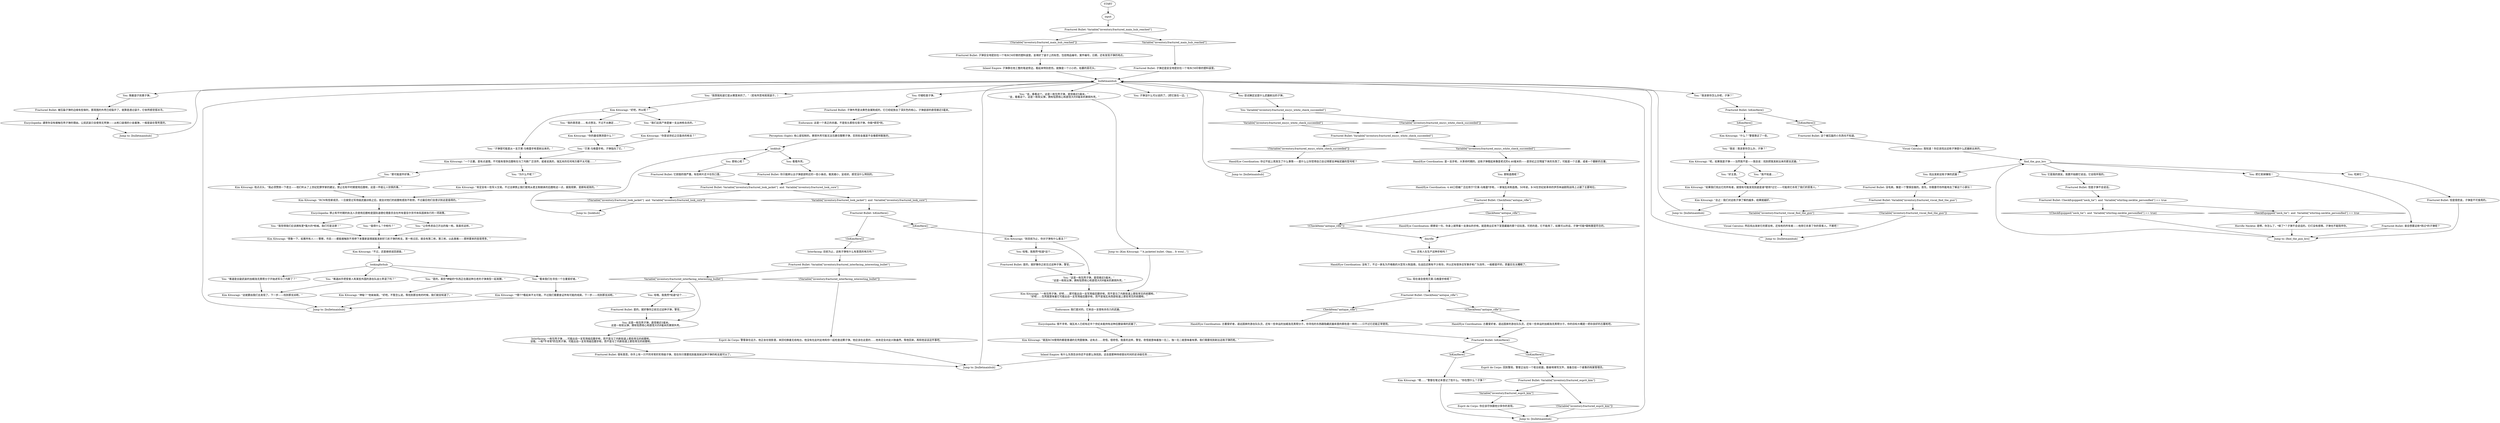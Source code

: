 # INVENTORY / FRACTURED BULLET
# By inspecting the bullet, you can find out that:
#1. The bullet came from a breech-loaded rifle.
#2. The bullet was shot from some distance, so this was probably not a mercy kill (white check.)
#3. The rifle used was a model mass-produced during the revolutionary war, and the surplus rifles/ammo are still a favourite with third-world guerrillas and Jamrock bangers.
# ==================================================
digraph G {
	  0 [label="START"];
	  1 [label="input"];
	  2 [label="You: 哇哦，我竟然*知道*这个……"];
	  3 [label="You: “值得什么？中枪吗？”"];
	  4 [label="Esprit de Corps: 警督身在远方，他正坐在锐影里，来回切换着无线电台。他没有在此时此地和你一起检查这颗子弹。他应该在这里的……他肯定会对此兴致盎然。等他回来，再和他谈谈这件事吧。"];
	  5 [label="Interfacing: 一枚包壳子弹……可能出自一支军用级后膛步枪，而不是马丁内斯街道上那些常见的前膛枪。\n没错。一枚*不寻常*的包壳子弹。可能出自一支军用级后膛步枪，而不是马丁内斯街道上那些常见的前膛枪。"];
	  6 [label="Fractured Bullet: 这个被压扁的小东西也不知道。"];
	  7 [label="Fractured Bullet: 但是子弹不会说话。"];
	  8 [label="Horrific Necktie: 是啊，你怎么了，*疯了*？子弹不会说话的。它们没有感情。子弹也不能陪伴你。"];
	  9 [label="Hand/Eye Coordination: 是一支步枪，大革命时期的。这枚子弹看起来像是老式的4.46毫米的——是世纪之交残留下来的东西了。可能是一个古董，或者一个翻新的古董。"];
	  10 [label="Fractured Bullet: Variable[\"inventory.fractured_look_jacket\"]  and  Variable[\"inventory.fractured_look_core\"]"];
	  11 [label="Variable[\"inventory.fractured_look_jacket\"]  and  Variable[\"inventory.fractured_look_core\"]", shape=diamond];
	  12 [label="!(Variable[\"inventory.fractured_look_jacket\"]  and  Variable[\"inventory.fractured_look_core\"])", shape=diamond];
	  13 [label="lookhub"];
	  14 [label="You: “让你考虑自己开出的每一枪。我喜欢这样。”"];
	  15 [label="You: “这是一枚包壳子弹，直径接近5毫米。”\n“这是一枚软尖弹，拥有铅质核心和直径大约8毫米的黄铜外壳。”"];
	  16 [label="You: “金，看看这个。这是一枚包壳子弹，直径接近5毫米。”\n“金，看看这个。这是一枚软尖弹，拥有铅质核心和直径大约8毫米的黄铜外壳。”"];
	  17 [label="Endurance: 这是一个真正的杀器。不是街头那些垃圾子弹。你能*感觉*到。"];
	  18 [label="Endurance: 我们是对的。它来自一支很有杀伤力的武器。"];
	  19 [label="Hand/Eye Coordination: 古董爱好者，遥远国家的游击队队员，还有一些幸运的加姆洛克黑帮分子。你寻找的东西跟隐藏武器库里的那些是一样的——只不过它还能正常使用。"];
	  20 [label="Jump to: [bulletmainhub]"];
	  21 [label="You: “难道凶手把受害人和某些外国的游击队战士弄混了吗？”"];
	  22 [label="Kim Kitsuragi: “到目前为止，你对子弹有什么看法？”"];
	  23 [label="You: 吃掉它！"];
	  24 [label="Encyclopedia: 禁止和平时期的执法人员使用后膛枪是国际道德伦理委员会在所有雷亚尔货币体系国家执行的一项政策。"];
	  25 [label="Perception (Sight): 核心是铅制的。黄铜外壳可能无法包裹住整颗子弹，否则软金属是不会像那样膨胀的。"];
	  26 [label="Kim Kitsuragi: “不过，还是继续说回调查。”"];
	  27 [label="Inland Empire: 子弹靠在他工整的笔迹旁边，看起来特别悲伤。就像是一个小小的，枯萎的菜花头。"];
	  28 [label="find_the_gun_bro"];
	  29 [label="You: 它是我的朋友。我要开始跟它说话。它会陪伴我的。"];
	  30 [label="Inland Empire: 有什么东西告诉你还不会那么快找到。这会是那种持续很长时间的史诗级任务……"];
	  31 [label="You: “我想我知道它是从哪里来的了。”（若有所思地晃晃袋子。）"];
	  32 [label="You: 隔着袋子抚摸子弹。"];
	  33 [label="Hand/Eye Coordination: 4.46口径被广泛应用于*贝莱-马格雷*步枪，一家瑞瓦肖制造商。50年前，B-M在世纪前革命的伊苏林迪剧院战场上占据了主要地位。"];
	  34 [label="Fractured Bullet: IsKimHere()"];
	  35 [label="IsKimHere()", shape=diamond];
	  36 [label="!(IsKimHere())", shape=diamond];
	  37 [label="Kim Kitsuragi: “RCM有些新成员，一旦接受过军用级武器训练之后，就会对他们的前膛枪感到不耐烦，不过最后他们会意识到这是值得的。”"];
	  38 [label="lookingforhub"];
	  39 [label="You: “我说：我该拿你怎么办，子弹？”"];
	  40 [label="Fractured Bullet: 但是很悲哀，子弹是不可食用的。"];
	  41 [label="Visual Calculus: 然后找出发射它的那支枪，还有枪的所有者——他用它杀害了你的受害人。不赖吧！"];
	  42 [label="You: 子弹没什么可以说的了。[把它放在一边。]"];
	  43 [label="Fractured Bullet: 你只能辨认出子弹底部附近的一些小条纹。极其细小，呈线状。感觉没什么特别的。"];
	  44 [label="You: “是的。某些*神秘的*东西正在跟这种古老的子弹类型一起发酵。”"];
	  45 [label="Fractured Bullet: 很有意思。你手上有一只不同寻常的军用级子弹。现在你只需要找到能发射这种子弹的枪支就可以了。"];
	  46 [label="Fractured Bullet: 是的。就好像你之前见过这种子弹，警官。"];
	  47 [label="Fractured Bullet: Variable[\"inventory.fractured_esprit_kim\"]"];
	  48 [label="Variable[\"inventory.fractured_esprit_kim\"]", shape=diamond];
	  49 [label="!(Variable[\"inventory.fractured_esprit_kim\"])", shape=diamond];
	  50 [label="Kim Kitsuragi: “*那个*看起来不太可能，不过我们需要查证所有可能的线索。下一步——找到那支凶枪。”"];
	  51 [label="Hand/Eye Coordination: 顺便说一句，你身上就带着一支类似的步枪。就是商业区地下室里藏着的那个旧玩意。可悲的是，它不能用了。如果可以的话，子弹*可能*跟枪膛是符合的。"];
	  52 [label="Fractured Bullet: IsKimHere()"];
	  53 [label="IsKimHere()", shape=diamond];
	  54 [label="!(IsKimHere())", shape=diamond];
	  55 [label="Kim Kitsuragi: “一枚包壳子弹。好吧……那可能出自一支军用级后膛步枪，而不是马丁内斯街道上那些常见的前膛枪。”\n“好吧……包壳就意味着它可能出自一支军用级后膛步枪，而不是瑞瓦肖西部街道上那些常见的前膛枪。”"];
	  56 [label="Fractured Bullet: IsKimHere()"];
	  57 [label="IsKimHere()", shape=diamond];
	  58 [label="!(IsKimHere())", shape=diamond];
	  59 [label="You: “我不知道……”"];
	  60 [label="Fractured Bullet: 它损毁的很严重。有些碎片还卡在伤口里。"];
	  61 [label="Kim Kitsuragi: 他点点头。“我必须赞扬一下君主——他们听从了上世纪犯罪学家的建议，禁止在和平时期使用后膛枪，这是一件挺让人钦佩的事。”"];
	  62 [label="Fractured Bullet: Variable[\"inventory.fractured_interfacing_interesting_bullet\"]"];
	  63 [label="Variable[\"inventory.fractured_interfacing_interesting_bullet\"]", shape=diamond];
	  64 [label="!(Variable[\"inventory.fractured_interfacing_interesting_bullet\"])", shape=diamond];
	  65 [label="Esprit de Corps: 回到警局，警督正站在一个柜台前面，勤奋地填写文件，准备交给一个疲惫的档案管理员。"];
	  66 [label="Kim Kitsuragi: “嗯……”警督在笔记本里记了些什么。“你在想什么？子弹？”"];
	  67 [label="You: “为什么不呢？”"];
	  68 [label="Fractured Bullet: 子弹还是安全地密封在一个有RCM印章的塑料袋里。"];
	  69 [label="Jump to: [find_the_gun_bro]"];
	  70 [label="You: 那制造商呢？"];
	  71 [label="Fractured Bullet: 子弹安全地密封在一个有RCM印章的塑料袋里。金填好了袋子上的标签，包括物品编号，案件编号，日期，还有发现子弹的地点。"];
	  72 [label="Fractured Bullet: 被压扁子弹的边缘有些锋利，那周围的外壳已经裂开了。就算是透过袋子，它依然感觉很冰冷。"];
	  73 [label="Fractured Bullet: 子弹外壳是淡黄色金属制成的。它已经绽放出了深灰色的核心。子弹底部的直径接近5毫米。"];
	  74 [label="Hand/Eye Coordination: 你记不起上周发生了什么事情——是什么让你觉得自己会记得那支神秘武器的型号呢？"];
	  75 [label="Esprit de Corps: 你应该尽快跟他分享你的发现。"];
	  76 [label="You: 那核心呢？"];
	  77 [label="Jump to: [bulletmainhub]"];
	  78 [label="Fractured Bullet: 没毛病，像是一个警探会做的。首先，你需要尽你所能地去了解这个小家伙！"];
	  79 [label="You: 仔细检查子弹。"];
	  80 [label="You: 尝试确定这是什么武器射出的子弹。"];
	  81 [label="You: Variable[\"inventory.fractured_encyc_white_check_succeeded\"]"];
	  82 [label="Variable[\"inventory.fractured_encyc_white_check_succeeded\"]", shape=diamond];
	  83 [label="!(Variable[\"inventory.fractured_encyc_white_check_succeeded\"])", shape=diamond];
	  84 [label="You: “子弹很可能是从一支贝莱-马格雷步枪里射出来的。”"];
	  85 [label="Fractured Bullet: CheckItem(\"antique_rifle\")"];
	  86 [label="CheckItem(\"antique_rifle\")", shape=diamond];
	  87 [label="!(CheckItem(\"antique_rifle\"))", shape=diamond];
	  88 [label="Jump to: [Kim Kitsuragi: \"\"A jacketed bullet. Okay... It woul...\"]"];
	  89 [label="Visual Calculus: 我知道！你应该找出这枚子弹是什么武器射出来的。"];
	  90 [label="You: 把它卖掉赚钱！"];
	  91 [label="bulletmainhub"];
	  92 [label="You: “我的意思是……有点想法，不过不太确定……”"];
	  93 [label="Kim Kitsuragi: “你是说世纪之交盈余的枪支？”"];
	  94 [label="You: “看来我们在寻找一个古董爱好者。”"];
	  95 [label="You: “难道是全副武装的加姆洛克黑帮分子开始进军马丁内斯了？”"];
	  96 [label="You: “我该拿你怎么办呢，子弹？”"];
	  97 [label="Kim Kitsuragi: “如果我们找出它的所有者，就很有可能发现到底是谁*使用*过它——可能用它杀死了我们的受害人。”"];
	  98 [label="Fractured Bullet: CheckItem(\"antique_rifle\")"];
	  99 [label="CheckItem(\"antique_rifle\")", shape=diamond];
	  100 [label="!(CheckItem(\"antique_rifle\"))", shape=diamond];
	  101 [label="You: 哇哦，我竟然*知道*这个……"];
	  103 [label="Jump to: [bulletmainhub]"];
	  104 [label="Kim Kitsuragi: “肯定会有一些军火交易。不过法律禁止我们使用从君主制继承的后膛枪这一点，据我观察，是颇有成效的。”"];
	  105 [label="Fractured Bullet: Variable[\"inventory.fractured_viscal_find_the_gun\"]"];
	  106 [label="Variable[\"inventory.fractured_viscal_find_the_gun\"]", shape=diamond];
	  107 [label="!(Variable[\"inventory.fractured_viscal_find_the_gun\"])", shape=diamond];
	  108 [label="Kim Kitsuragi: “好吧，所以呢？”"];
	  109 [label="You: 现在谁会使用贝莱-马格雷步枪呢？"];
	  110 [label="You: “我们这具尸体是被一支丛林枪击杀的。”"];
	  111 [label="You: “我觉得我们应该拥有更*强大的*枪械。我们可是法律！”"];
	  112 [label="Kim Kitsuragi: “这就要由我们去发现了。下一步——找到那支凶枪。”"];
	  113 [label="Kim Kitsuragi: “就连RCM使用的都是普通的无壳圆锥弹。这有点……奇怪。很奇怪。我喜欢这样，警官。奇怪就意味着独一无二。独一无二就意味着有罪。我们需要找到射出这枚子弹的枪。”"];
	  114 [label="Kim Kitsuragi: “总之：我们对这枚子弹了解的越多，结果就越好。”"];
	  115 [label="You: 找出发射这枚子弹的武器！"];
	  116 [label="Fractured Bullet: 是的。就好像你之前见过这种子弹，警官。"];
	  117 [label="Encyclopedia: 通常你没有接触包壳子弹的理由。公民武装只会使用无壳弹——从枪口装填的小金属弹，一般是装在管壳里的。"];
	  118 [label="dmrifle"];
	  119 [label="You: “那可能是件好事。”"];
	  120 [label="Jump to: [bulletmainhub]"];
	  121 [label="Fractured Bullet: CheckEquipped(\"neck_tie\")  and  Variable[\"whirling.necktie_personified\"] == true"];
	  122 [label="CheckEquipped(\"neck_tie\")  and  Variable[\"whirling.necktie_personified\"] == true", shape=diamond];
	  123 [label="!(CheckEquipped(\"neck_tie\")  and  Variable[\"whirling.necktie_personified\"] == true)", shape=diamond];
	  124 [label="Fractured Bullet: Variable[\"inventory.fractured_encyc_white_check_succeeded\"]"];
	  125 [label="Variable[\"inventory.fractured_encyc_white_check_succeeded\"]", shape=diamond];
	  126 [label="!(Variable[\"inventory.fractured_encyc_white_check_succeeded\"])", shape=diamond];
	  127 [label="Kim Kitsuragi: “你的最佳猜测是什么？”"];
	  128 [label="Jump to: [bulletmainhub]"];
	  129 [label="Fractured Bullet: 谁会想要这枚*用过*的子弹呢？"];
	  130 [label="Encyclopedia: 很不寻常。瑞瓦肖人已经有近半个世纪未能持有这种后膛装填的武器了。"];
	  131 [label="You: 看看外壳。"];
	  132 [label="Jump to: [lookhub]"];
	  133 [label="You: “贝莱-马格雷步枪。子弹指向了它。”"];
	  134 [label="Kim Kitsuragi: “想象一下，如果所有人——警察，市民——都能接触到不用停下来重新装填就能发射好几轮子弹的枪支。第一枪过后，就会有第二枪，第三枪，以此类推——那样要来的容易得多。”"];
	  135 [label="Interfacing: 目前为止，这枚子弹有什么有意思的地方吗？"];
	  136 [label="Fractured Bullet: Variable[\"inventory.fractured_main_hub_reached\"]"];
	  137 [label="Variable[\"inventory.fractured_main_hub_reached\"]", shape=diamond];
	  138 [label="!(Variable[\"inventory.fractured_main_hub_reached\"])", shape=diamond];
	  139 [label="Kim Kitsuragi: “什么？”警督靠近了一些。"];
	  140 [label="Kim Kitsuragi: “神秘？”他耸耸肩。“好吧。不管怎么说，等找到那支枪的时候，我们就会知道了。”"];
	  141 [label="Hand/Eye Coordination: 古董爱好者，遥远国家的游击队队员，还有一些幸运的加姆洛克黑帮分子。你的目标大概是一把存良好的古董枪吧。"];
	  142 [label="You: 还有人在生产这种步枪吗？"];
	  143 [label="Hand/Eye Coordination: 没有了。不过一家名为齐格勒的大型军火制造商，在战后还剩有不少库存。所以还有很多旧军事步枪广为流传，一般都是坏的，质量实在太糟糕了。"];
	  144 [label="Kim Kitsuragi: “一个古董。是有点道理。不可能有很多后膛枪在马丁内斯广泛流传，或者说真的，瑞瓦肖的任何地方都不太可能……”"];
	  145 [label="You: 这是一枚包壳子弹，直径接近5毫米。\n这是一枚软尖弹，拥有铅质核心和直径大约8毫米的黄铜外壳。"];
	  146 [label="Kim Kitsuragi: “呃，如果我是子弹——当然我不是——我会说：找到把我发射出来的那支武器。”"];
	  147 [label="You: “好主意。”"];
	  148 [label="Jump to: [bulletmainhub]"];
	  149 [label="Jump to: [bulletmainhub]"];
	  0 -> 1
	  1 -> 136
	  2 -> 116
	  3 -> 134
	  4 -> 128
	  5 -> 45
	  6 -> 89
	  7 -> 121
	  8 -> 69
	  9 -> 70
	  10 -> 11
	  10 -> 12
	  11 -> 52
	  12 -> 132
	  13 -> 131
	  13 -> 76
	  14 -> 134
	  15 -> 55
	  16 -> 88
	  17 -> 25
	  18 -> 130
	  19 -> 34
	  20 -> 91
	  21 -> 112
	  22 -> 2
	  22 -> 15
	  23 -> 40
	  24 -> 3
	  24 -> 14
	  24 -> 111
	  25 -> 13
	  26 -> 38
	  27 -> 91
	  28 -> 90
	  28 -> 115
	  28 -> 29
	  28 -> 23
	  29 -> 7
	  30 -> 128
	  31 -> 108
	  32 -> 72
	  33 -> 85
	  34 -> 35
	  34 -> 36
	  35 -> 66
	  36 -> 65
	  37 -> 24
	  38 -> 44
	  38 -> 21
	  38 -> 94
	  38 -> 95
	  39 -> 146
	  40 -> 69
	  41 -> 149
	  43 -> 10
	  44 -> 140
	  45 -> 128
	  46 -> 145
	  47 -> 48
	  47 -> 49
	  48 -> 75
	  49 -> 103
	  50 -> 77
	  51 -> 118
	  52 -> 53
	  52 -> 54
	  53 -> 22
	  54 -> 135
	  55 -> 18
	  56 -> 57
	  56 -> 58
	  57 -> 139
	  58 -> 6
	  59 -> 97
	  60 -> 10
	  61 -> 37
	  62 -> 64
	  62 -> 63
	  63 -> 145
	  63 -> 101
	  64 -> 4
	  65 -> 47
	  66 -> 103
	  67 -> 104
	  68 -> 91
	  69 -> 28
	  70 -> 33
	  71 -> 27
	  72 -> 117
	  73 -> 17
	  74 -> 148
	  75 -> 103
	  76 -> 60
	  77 -> 91
	  78 -> 105
	  79 -> 73
	  80 -> 81
	  81 -> 82
	  81 -> 83
	  82 -> 124
	  83 -> 124
	  84 -> 144
	  85 -> 86
	  85 -> 87
	  86 -> 51
	  87 -> 118
	  88 -> 55
	  89 -> 28
	  90 -> 129
	  91 -> 96
	  91 -> 32
	  91 -> 42
	  91 -> 79
	  91 -> 16
	  91 -> 80
	  91 -> 31
	  92 -> 127
	  93 -> 133
	  94 -> 50
	  95 -> 112
	  96 -> 56
	  97 -> 114
	  98 -> 99
	  98 -> 100
	  99 -> 19
	  100 -> 141
	  101 -> 46
	  103 -> 91
	  104 -> 37
	  105 -> 106
	  105 -> 107
	  106 -> 41
	  107 -> 149
	  108 -> 84
	  108 -> 110
	  108 -> 92
	  109 -> 98
	  110 -> 93
	  111 -> 134
	  112 -> 77
	  113 -> 30
	  114 -> 120
	  115 -> 78
	  116 -> 15
	  117 -> 20
	  118 -> 142
	  119 -> 61
	  120 -> 91
	  121 -> 122
	  121 -> 123
	  122 -> 8
	  123 -> 69
	  124 -> 125
	  124 -> 126
	  125 -> 9
	  126 -> 74
	  127 -> 133
	  128 -> 91
	  129 -> 69
	  130 -> 113
	  131 -> 43
	  132 -> 13
	  133 -> 144
	  134 -> 26
	  135 -> 62
	  136 -> 137
	  136 -> 138
	  137 -> 68
	  138 -> 71
	  139 -> 39
	  140 -> 77
	  141 -> 34
	  142 -> 143
	  143 -> 109
	  144 -> 67
	  144 -> 119
	  145 -> 5
	  146 -> 59
	  146 -> 147
	  147 -> 97
	  148 -> 91
	  149 -> 91
}


